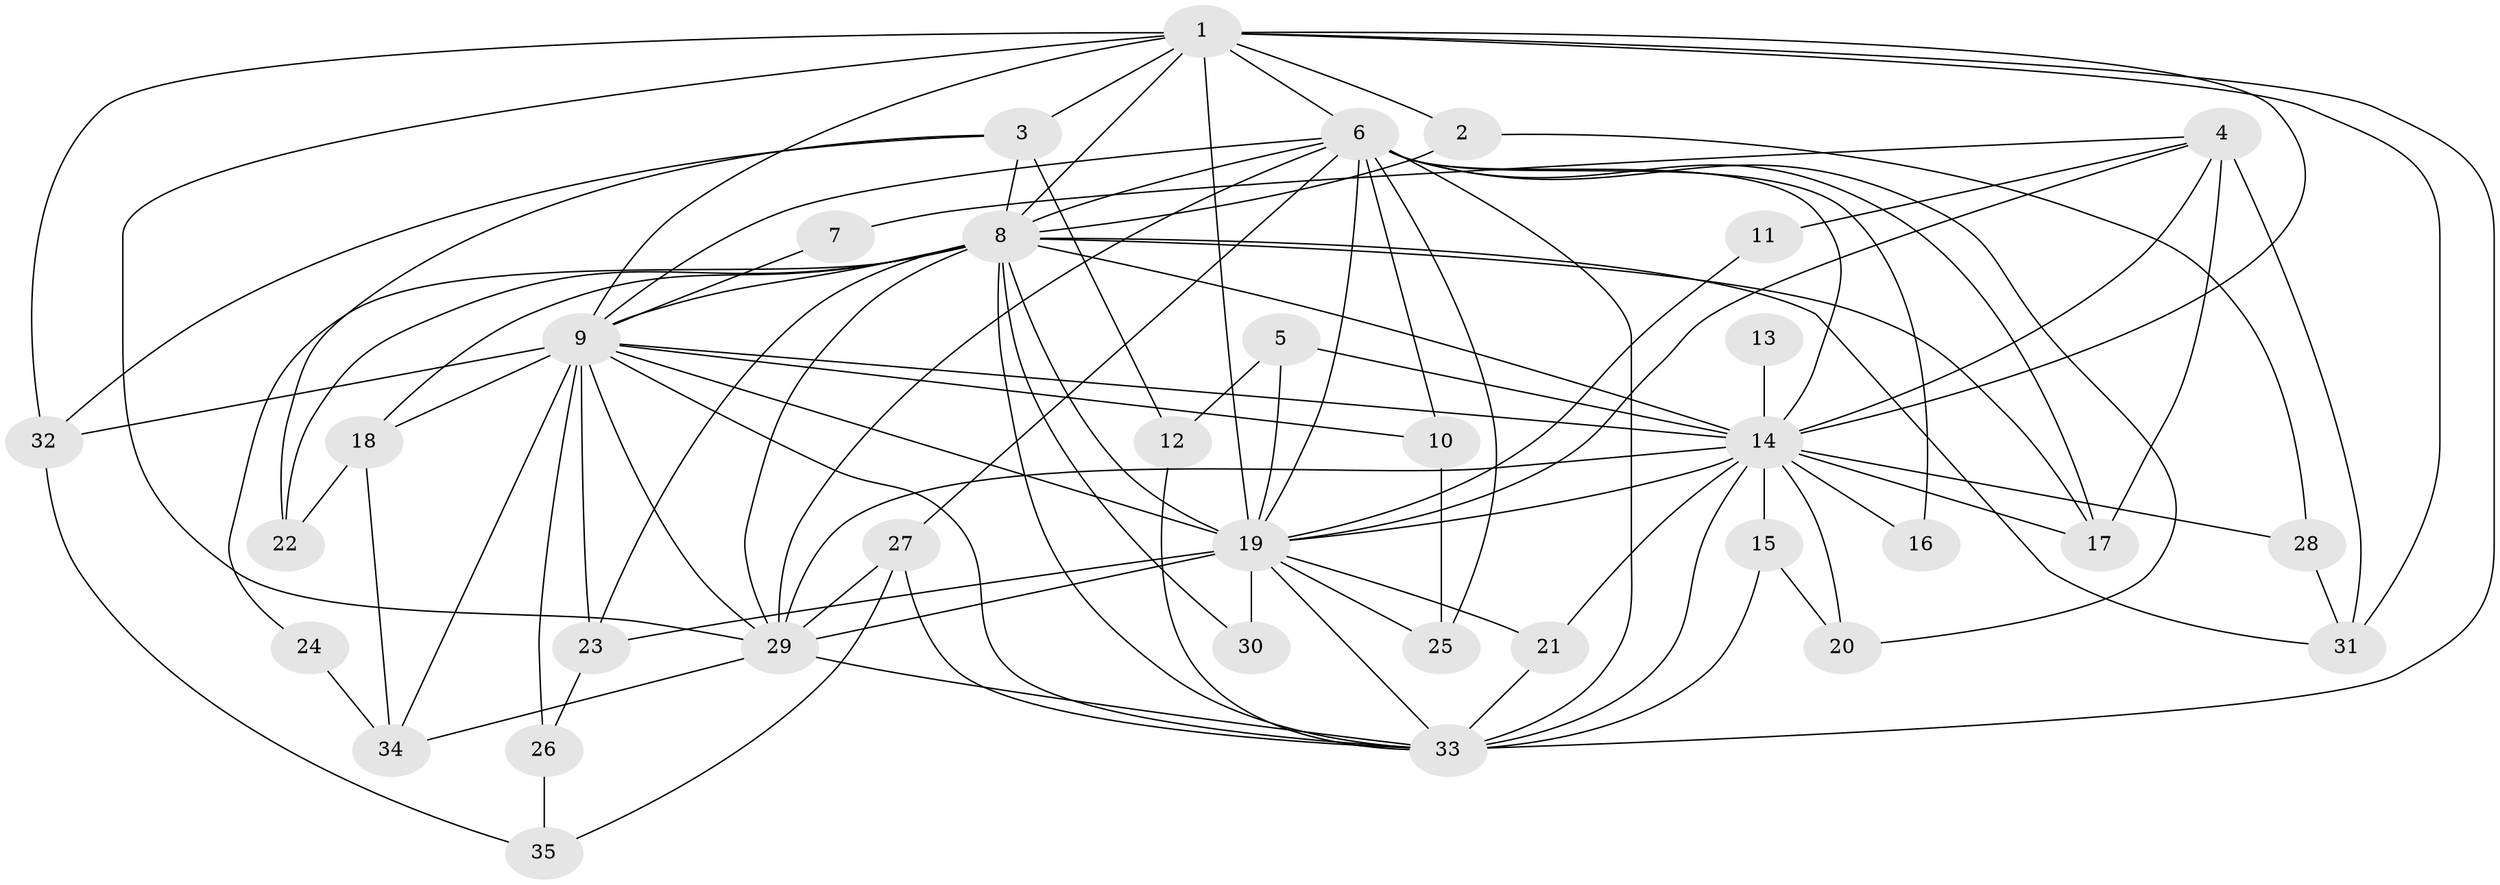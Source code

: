 // original degree distribution, {13: 0.028985507246376812, 16: 0.028985507246376812, 18: 0.014492753623188406, 14: 0.014492753623188406, 19: 0.014492753623188406, 12: 0.014492753623188406, 24: 0.014492753623188406, 22: 0.014492753623188406, 3: 0.2028985507246377, 4: 0.13043478260869565, 7: 0.014492753623188406, 2: 0.4927536231884058, 6: 0.014492753623188406}
// Generated by graph-tools (version 1.1) at 2025/36/03/04/25 23:36:21]
// undirected, 35 vertices, 95 edges
graph export_dot {
  node [color=gray90,style=filled];
  1;
  2;
  3;
  4;
  5;
  6;
  7;
  8;
  9;
  10;
  11;
  12;
  13;
  14;
  15;
  16;
  17;
  18;
  19;
  20;
  21;
  22;
  23;
  24;
  25;
  26;
  27;
  28;
  29;
  30;
  31;
  32;
  33;
  34;
  35;
  1 -- 2 [weight=1.0];
  1 -- 3 [weight=2.0];
  1 -- 6 [weight=3.0];
  1 -- 8 [weight=3.0];
  1 -- 9 [weight=3.0];
  1 -- 14 [weight=2.0];
  1 -- 19 [weight=5.0];
  1 -- 29 [weight=2.0];
  1 -- 31 [weight=1.0];
  1 -- 32 [weight=1.0];
  1 -- 33 [weight=4.0];
  2 -- 8 [weight=1.0];
  2 -- 28 [weight=1.0];
  3 -- 8 [weight=1.0];
  3 -- 12 [weight=1.0];
  3 -- 22 [weight=1.0];
  3 -- 32 [weight=1.0];
  4 -- 7 [weight=1.0];
  4 -- 11 [weight=1.0];
  4 -- 14 [weight=2.0];
  4 -- 17 [weight=1.0];
  4 -- 19 [weight=1.0];
  4 -- 31 [weight=1.0];
  5 -- 12 [weight=1.0];
  5 -- 14 [weight=1.0];
  5 -- 19 [weight=1.0];
  6 -- 8 [weight=1.0];
  6 -- 9 [weight=2.0];
  6 -- 10 [weight=1.0];
  6 -- 14 [weight=2.0];
  6 -- 16 [weight=1.0];
  6 -- 17 [weight=1.0];
  6 -- 19 [weight=2.0];
  6 -- 20 [weight=1.0];
  6 -- 25 [weight=1.0];
  6 -- 27 [weight=1.0];
  6 -- 29 [weight=1.0];
  6 -- 33 [weight=1.0];
  7 -- 9 [weight=1.0];
  8 -- 9 [weight=1.0];
  8 -- 14 [weight=2.0];
  8 -- 17 [weight=1.0];
  8 -- 18 [weight=1.0];
  8 -- 19 [weight=2.0];
  8 -- 22 [weight=1.0];
  8 -- 23 [weight=1.0];
  8 -- 24 [weight=1.0];
  8 -- 29 [weight=1.0];
  8 -- 30 [weight=2.0];
  8 -- 31 [weight=1.0];
  8 -- 33 [weight=1.0];
  9 -- 10 [weight=1.0];
  9 -- 14 [weight=1.0];
  9 -- 18 [weight=1.0];
  9 -- 19 [weight=2.0];
  9 -- 23 [weight=1.0];
  9 -- 26 [weight=1.0];
  9 -- 29 [weight=1.0];
  9 -- 32 [weight=1.0];
  9 -- 33 [weight=1.0];
  9 -- 34 [weight=2.0];
  10 -- 25 [weight=1.0];
  11 -- 19 [weight=1.0];
  12 -- 33 [weight=1.0];
  13 -- 14 [weight=1.0];
  14 -- 15 [weight=1.0];
  14 -- 16 [weight=1.0];
  14 -- 17 [weight=1.0];
  14 -- 19 [weight=2.0];
  14 -- 20 [weight=1.0];
  14 -- 21 [weight=2.0];
  14 -- 28 [weight=1.0];
  14 -- 29 [weight=2.0];
  14 -- 33 [weight=1.0];
  15 -- 20 [weight=1.0];
  15 -- 33 [weight=1.0];
  18 -- 22 [weight=1.0];
  18 -- 34 [weight=1.0];
  19 -- 21 [weight=1.0];
  19 -- 23 [weight=1.0];
  19 -- 25 [weight=1.0];
  19 -- 29 [weight=2.0];
  19 -- 30 [weight=1.0];
  19 -- 33 [weight=3.0];
  21 -- 33 [weight=1.0];
  23 -- 26 [weight=1.0];
  24 -- 34 [weight=2.0];
  26 -- 35 [weight=1.0];
  27 -- 29 [weight=1.0];
  27 -- 33 [weight=1.0];
  27 -- 35 [weight=1.0];
  28 -- 31 [weight=1.0];
  29 -- 33 [weight=1.0];
  29 -- 34 [weight=1.0];
  32 -- 35 [weight=1.0];
}
